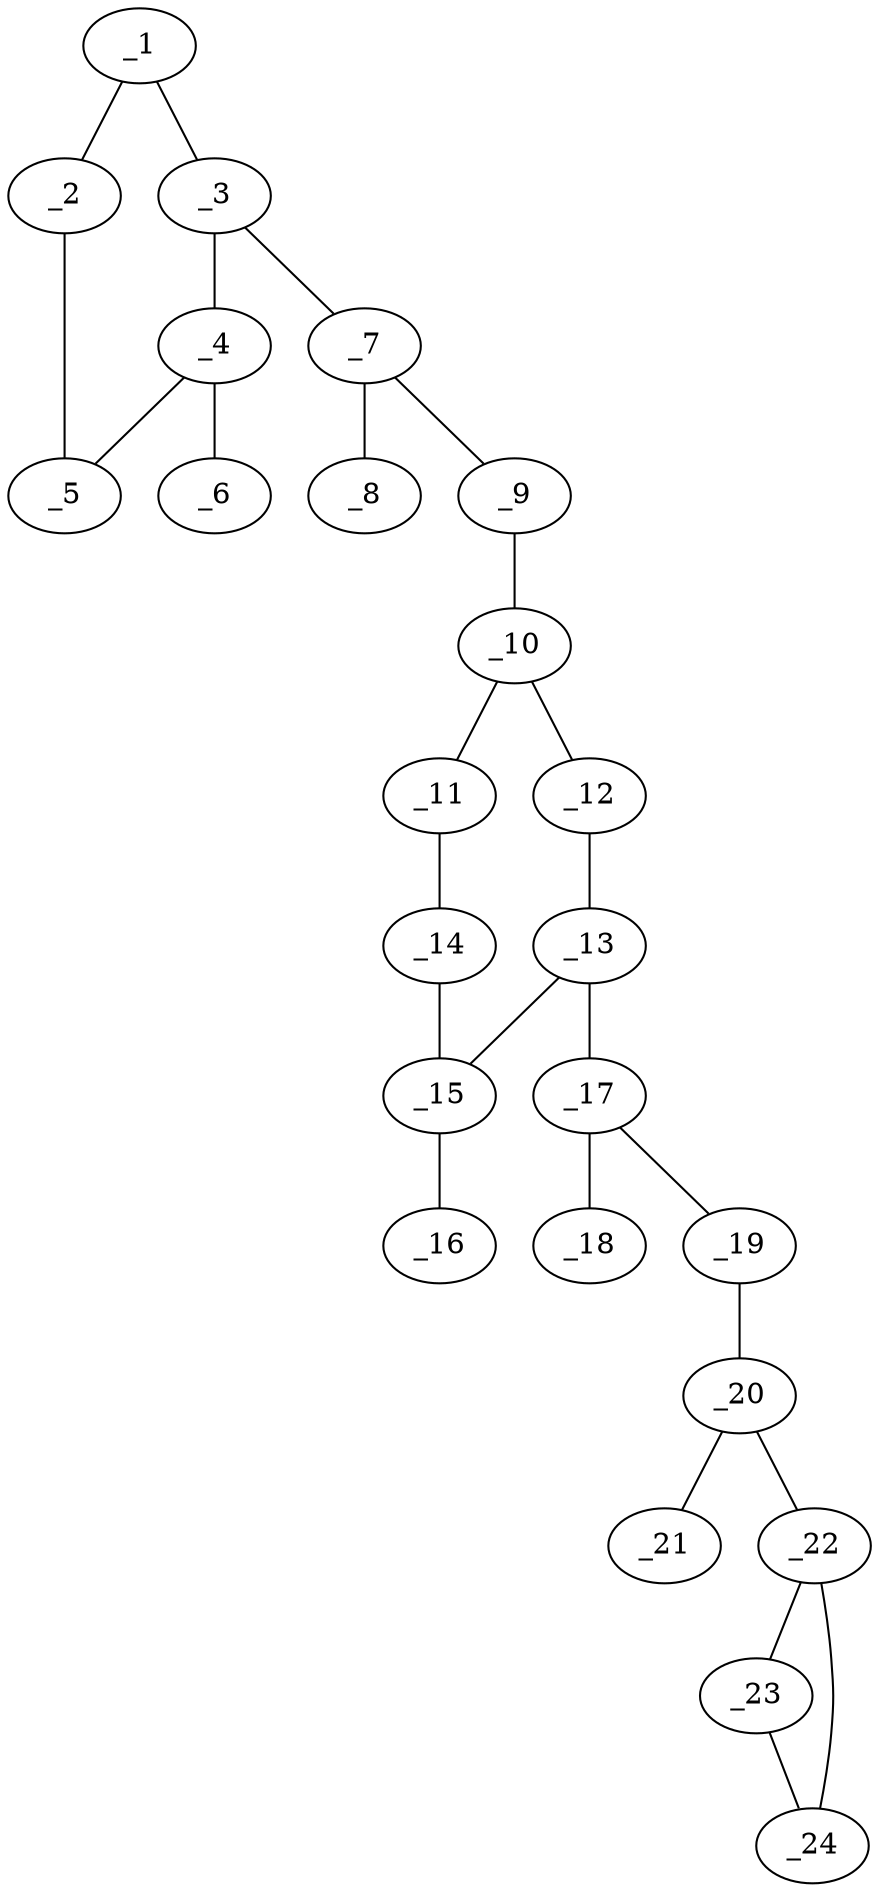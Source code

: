 graph molid647024 {
	_1	 [charge=0,
		chem=1,
		symbol="C  ",
		x="6.4346",
		y="-4.0763"];
	_2	 [charge=0,
		chem=1,
		symbol="C  ",
		x="7.4128",
		y="-4.2842"];
	_1 -- _2	 [valence=2];
	_3	 [charge=0,
		chem=1,
		symbol="C  ",
		x="6.3301",
		y="-3.0818"];
	_1 -- _3	 [valence=1];
	_5	 [charge=0,
		chem=2,
		symbol="O  ",
		x="7.9128",
		y="-3.4182"];
	_2 -- _5	 [valence=1];
	_4	 [charge=0,
		chem=1,
		symbol="C  ",
		x="7.2437",
		y="-2.6751"];
	_3 -- _4	 [valence=2];
	_7	 [charge=0,
		chem=1,
		symbol="C  ",
		x="5.4641",
		y="-2.5818"];
	_3 -- _7	 [valence=1];
	_4 -- _5	 [valence=1];
	_6	 [charge=0,
		chem=1,
		symbol="C  ",
		x="7.4516",
		y="-1.6969"];
	_4 -- _6	 [valence=1];
	_8	 [charge=0,
		chem=5,
		symbol="S  ",
		x="4.5981",
		y="-3.0818"];
	_7 -- _8	 [valence=2];
	_9	 [charge=0,
		chem=4,
		symbol="N  ",
		x="5.4641",
		y="-1.5818"];
	_7 -- _9	 [valence=1];
	_10	 [charge=0,
		chem=1,
		symbol="C  ",
		x="4.5981",
		y="-1.0818"];
	_9 -- _10	 [valence=1];
	_11	 [charge=0,
		chem=1,
		symbol="C  ",
		x="3.732",
		y="-1.5818"];
	_10 -- _11	 [valence=1];
	_12	 [charge=0,
		chem=1,
		symbol="C  ",
		x="4.5981",
		y="-0.0818"];
	_10 -- _12	 [valence=2];
	_14	 [charge=0,
		chem=1,
		symbol="C  ",
		x="2.866",
		y="-1.0818"];
	_11 -- _14	 [valence=2];
	_13	 [charge=0,
		chem=1,
		symbol="C  ",
		x="3.7321",
		y="0.4182"];
	_12 -- _13	 [valence=1];
	_15	 [charge=0,
		chem=1,
		symbol="C  ",
		x="2.866",
		y="-0.0818"];
	_13 -- _15	 [valence=2];
	_17	 [charge=0,
		chem=1,
		symbol="C  ",
		x="3.7321",
		y="1.4182"];
	_13 -- _17	 [valence=1];
	_14 -- _15	 [valence=1];
	_16	 [charge=0,
		chem=7,
		symbol="Cl ",
		x=2,
		y="0.4182"];
	_15 -- _16	 [valence=1];
	_18	 [charge=0,
		chem=2,
		symbol="O  ",
		x="2.866",
		y="1.9182"];
	_17 -- _18	 [valence=2];
	_19	 [charge=0,
		chem=2,
		symbol="O  ",
		x="4.5981",
		y="1.9182"];
	_17 -- _19	 [valence=1];
	_20	 [charge=0,
		chem=1,
		symbol="C  ",
		x="4.5981",
		y="2.9182"];
	_19 -- _20	 [valence=1];
	_21	 [charge=0,
		chem=1,
		symbol="C  ",
		x="3.7321",
		y="3.4182"];
	_20 -- _21	 [valence=1];
	_22	 [charge=0,
		chem=1,
		symbol="C  ",
		x="5.4641",
		y="3.4182"];
	_20 -- _22	 [valence=1];
	_23	 [charge=0,
		chem=1,
		symbol="C  ",
		x="6.4641",
		y="3.4182"];
	_22 -- _23	 [valence=1];
	_24	 [charge=0,
		chem=1,
		symbol="C  ",
		x="5.9641",
		y="4.2842"];
	_22 -- _24	 [valence=1];
	_23 -- _24	 [valence=1];
}
